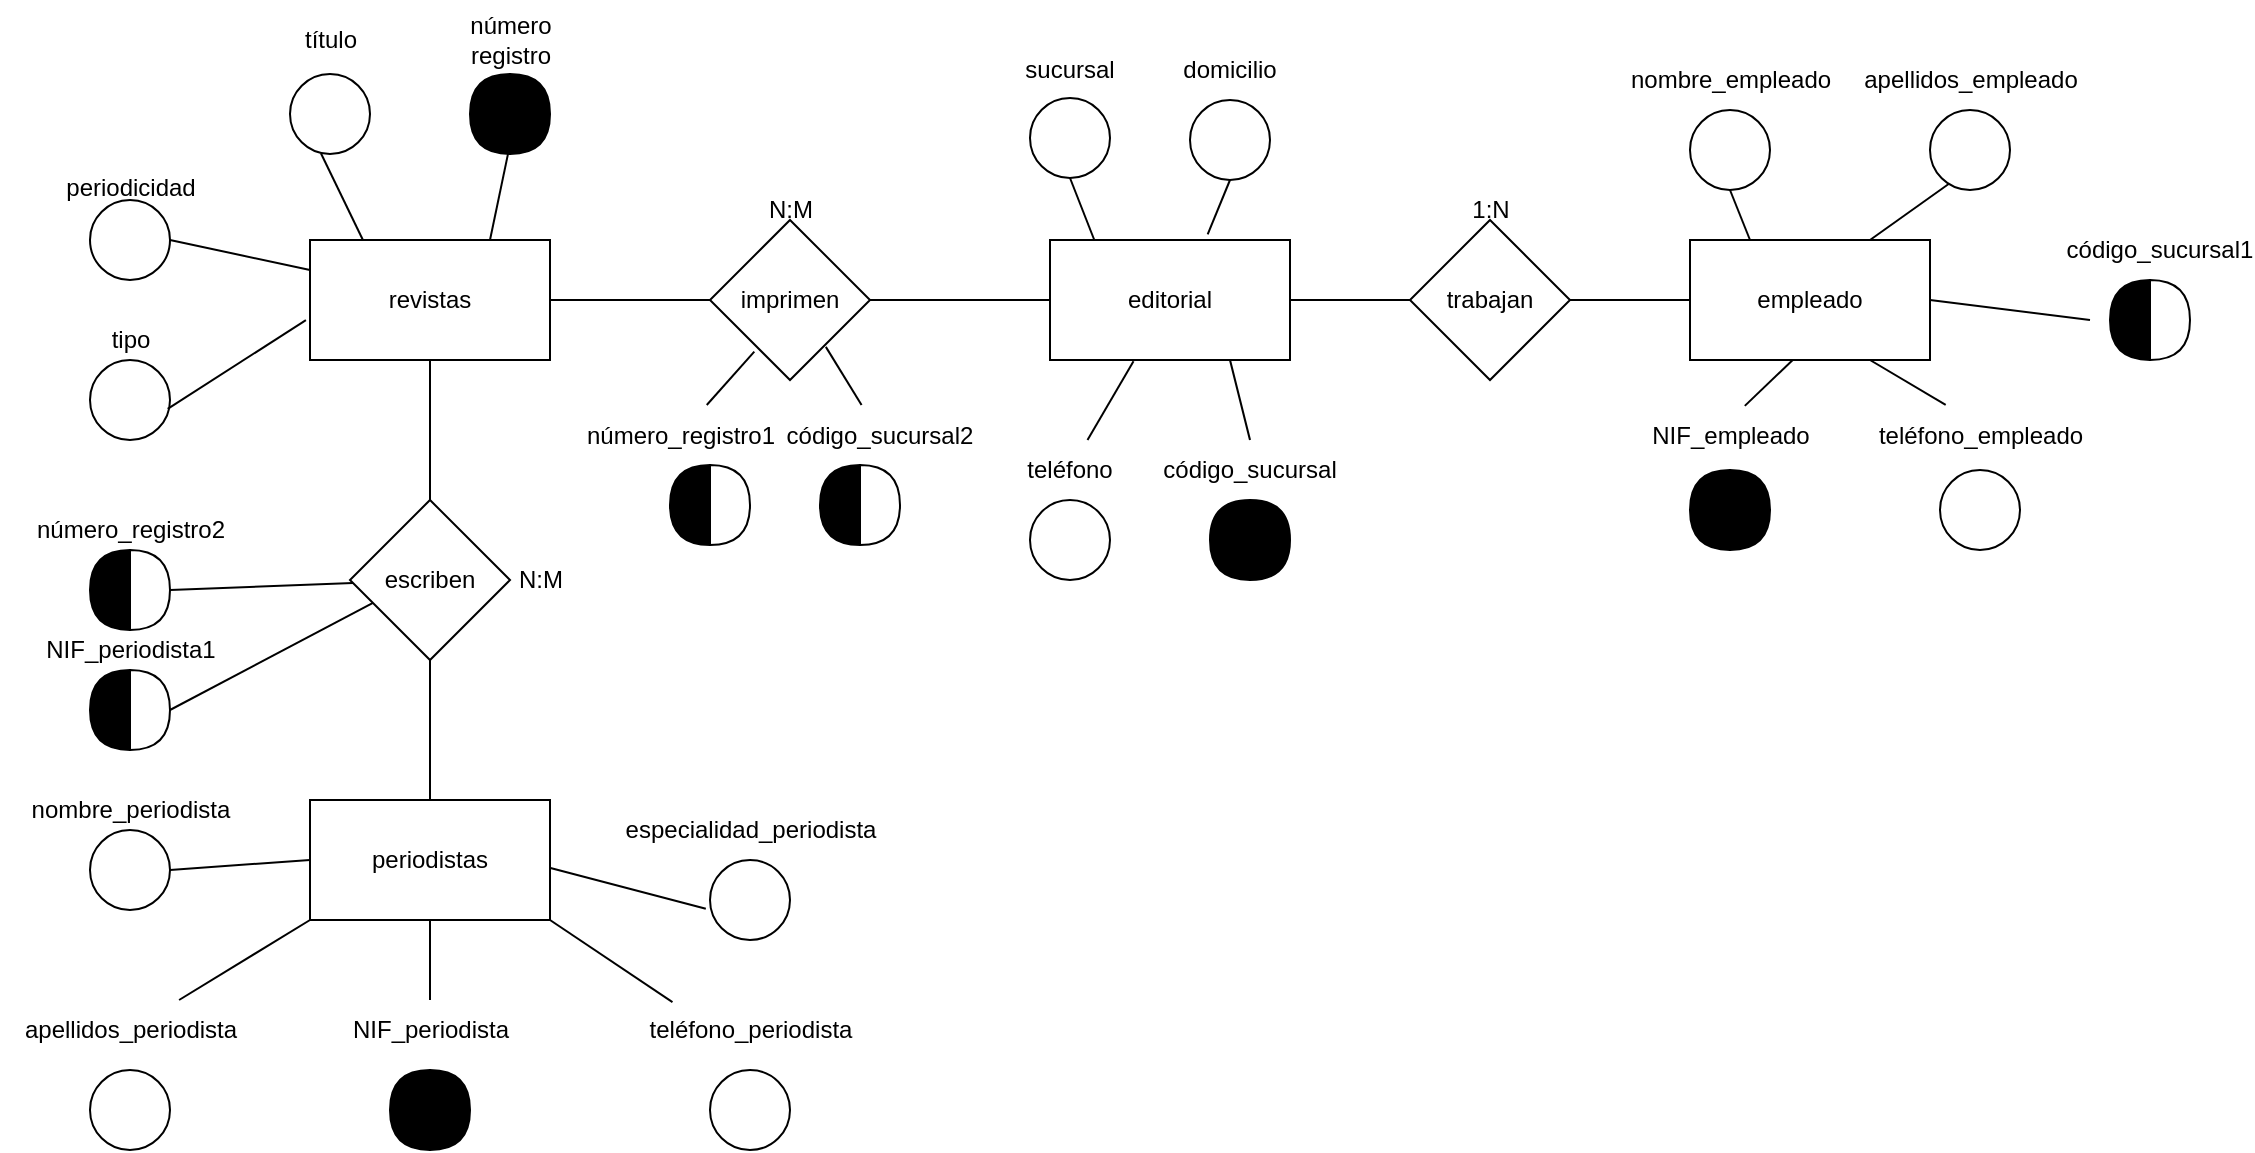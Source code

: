 <mxfile version="20.6.0" type="github">
  <diagram id="zsIvl_btJKAwzBX_ipea" name="Página-1">
    <mxGraphModel dx="2249" dy="794" grid="1" gridSize="10" guides="1" tooltips="1" connect="1" arrows="1" fold="1" page="1" pageScale="1" pageWidth="827" pageHeight="1169" math="0" shadow="0">
      <root>
        <mxCell id="0" />
        <mxCell id="1" parent="0" />
        <mxCell id="BaXSai-w9nqZ_IfBJfG6-1" value="empleado" style="rounded=0;whiteSpace=wrap;html=1;" vertex="1" parent="1">
          <mxGeometry x="720" y="130" width="120" height="60" as="geometry" />
        </mxCell>
        <mxCell id="BaXSai-w9nqZ_IfBJfG6-2" value="editorial" style="rounded=0;whiteSpace=wrap;html=1;" vertex="1" parent="1">
          <mxGeometry x="400" y="130" width="120" height="60" as="geometry" />
        </mxCell>
        <mxCell id="BaXSai-w9nqZ_IfBJfG6-3" value="revistas" style="rounded=0;whiteSpace=wrap;html=1;" vertex="1" parent="1">
          <mxGeometry x="30" y="130" width="120" height="60" as="geometry" />
        </mxCell>
        <mxCell id="BaXSai-w9nqZ_IfBJfG6-4" value="periodistas" style="rounded=0;whiteSpace=wrap;html=1;" vertex="1" parent="1">
          <mxGeometry x="30" y="410" width="120" height="60" as="geometry" />
        </mxCell>
        <mxCell id="BaXSai-w9nqZ_IfBJfG6-5" value="1:N" style="text;html=1;align=center;verticalAlign=middle;resizable=0;points=[];autosize=1;strokeColor=none;fillColor=none;" vertex="1" parent="1">
          <mxGeometry x="600" y="100" width="40" height="30" as="geometry" />
        </mxCell>
        <mxCell id="BaXSai-w9nqZ_IfBJfG6-6" value="trabajan" style="rhombus;whiteSpace=wrap;html=1;" vertex="1" parent="1">
          <mxGeometry x="580" y="120" width="80" height="80" as="geometry" />
        </mxCell>
        <mxCell id="BaXSai-w9nqZ_IfBJfG6-7" value="imprimen" style="rhombus;whiteSpace=wrap;html=1;" vertex="1" parent="1">
          <mxGeometry x="230" y="120" width="80" height="80" as="geometry" />
        </mxCell>
        <mxCell id="BaXSai-w9nqZ_IfBJfG6-8" value="escriben" style="rhombus;whiteSpace=wrap;html=1;" vertex="1" parent="1">
          <mxGeometry x="50" y="260" width="80" height="80" as="geometry" />
        </mxCell>
        <mxCell id="BaXSai-w9nqZ_IfBJfG6-10" value="N:M" style="text;html=1;align=center;verticalAlign=middle;resizable=0;points=[];autosize=1;strokeColor=none;fillColor=none;" vertex="1" parent="1">
          <mxGeometry x="245" y="100" width="50" height="30" as="geometry" />
        </mxCell>
        <mxCell id="BaXSai-w9nqZ_IfBJfG6-11" value="N:M" style="text;html=1;align=center;verticalAlign=middle;resizable=0;points=[];autosize=1;strokeColor=none;fillColor=none;" vertex="1" parent="1">
          <mxGeometry x="120" y="285" width="50" height="30" as="geometry" />
        </mxCell>
        <mxCell id="BaXSai-w9nqZ_IfBJfG6-13" value="" style="endArrow=none;html=1;rounded=0;entryX=0;entryY=0.5;entryDx=0;entryDy=0;exitX=1;exitY=0.5;exitDx=0;exitDy=0;" edge="1" parent="1" source="BaXSai-w9nqZ_IfBJfG6-6" target="BaXSai-w9nqZ_IfBJfG6-1">
          <mxGeometry width="50" height="50" relative="1" as="geometry">
            <mxPoint x="490" y="240" as="sourcePoint" />
            <mxPoint x="540" y="190" as="targetPoint" />
          </mxGeometry>
        </mxCell>
        <mxCell id="BaXSai-w9nqZ_IfBJfG6-14" value="" style="endArrow=none;html=1;rounded=0;entryX=0;entryY=0.5;entryDx=0;entryDy=0;exitX=1;exitY=0.5;exitDx=0;exitDy=0;" edge="1" parent="1" source="BaXSai-w9nqZ_IfBJfG6-2" target="BaXSai-w9nqZ_IfBJfG6-6">
          <mxGeometry width="50" height="50" relative="1" as="geometry">
            <mxPoint x="490" y="240" as="sourcePoint" />
            <mxPoint x="540" y="190" as="targetPoint" />
          </mxGeometry>
        </mxCell>
        <mxCell id="BaXSai-w9nqZ_IfBJfG6-18" value="" style="endArrow=none;html=1;rounded=0;entryX=0;entryY=0.5;entryDx=0;entryDy=0;exitX=1;exitY=0.5;exitDx=0;exitDy=0;" edge="1" parent="1" source="BaXSai-w9nqZ_IfBJfG6-7" target="BaXSai-w9nqZ_IfBJfG6-2">
          <mxGeometry width="50" height="50" relative="1" as="geometry">
            <mxPoint x="490" y="240" as="sourcePoint" />
            <mxPoint x="540" y="190" as="targetPoint" />
          </mxGeometry>
        </mxCell>
        <mxCell id="BaXSai-w9nqZ_IfBJfG6-19" value="" style="endArrow=none;html=1;rounded=0;entryX=0;entryY=0.5;entryDx=0;entryDy=0;exitX=1;exitY=0.5;exitDx=0;exitDy=0;" edge="1" parent="1" source="BaXSai-w9nqZ_IfBJfG6-3" target="BaXSai-w9nqZ_IfBJfG6-7">
          <mxGeometry width="50" height="50" relative="1" as="geometry">
            <mxPoint x="490" y="240" as="sourcePoint" />
            <mxPoint x="540" y="190" as="targetPoint" />
          </mxGeometry>
        </mxCell>
        <mxCell id="BaXSai-w9nqZ_IfBJfG6-20" value="" style="endArrow=none;html=1;rounded=0;exitX=0.5;exitY=0;exitDx=0;exitDy=0;entryX=0.5;entryY=1;entryDx=0;entryDy=0;" edge="1" parent="1" source="BaXSai-w9nqZ_IfBJfG6-8" target="BaXSai-w9nqZ_IfBJfG6-3">
          <mxGeometry width="50" height="50" relative="1" as="geometry">
            <mxPoint x="490" y="240" as="sourcePoint" />
            <mxPoint x="540" y="190" as="targetPoint" />
          </mxGeometry>
        </mxCell>
        <mxCell id="BaXSai-w9nqZ_IfBJfG6-21" value="" style="endArrow=none;html=1;rounded=0;entryX=0.5;entryY=0;entryDx=0;entryDy=0;exitX=0.5;exitY=1;exitDx=0;exitDy=0;" edge="1" parent="1" source="BaXSai-w9nqZ_IfBJfG6-8" target="BaXSai-w9nqZ_IfBJfG6-4">
          <mxGeometry width="50" height="50" relative="1" as="geometry">
            <mxPoint x="490" y="240" as="sourcePoint" />
            <mxPoint x="540" y="190" as="targetPoint" />
          </mxGeometry>
        </mxCell>
        <mxCell id="BaXSai-w9nqZ_IfBJfG6-22" value="sucursal" style="text;html=1;strokeColor=none;fillColor=none;align=center;verticalAlign=middle;whiteSpace=wrap;rounded=0;" vertex="1" parent="1">
          <mxGeometry x="380" y="30" width="60" height="30" as="geometry" />
        </mxCell>
        <mxCell id="BaXSai-w9nqZ_IfBJfG6-23" value="domicilio" style="text;html=1;strokeColor=none;fillColor=none;align=center;verticalAlign=middle;whiteSpace=wrap;rounded=0;" vertex="1" parent="1">
          <mxGeometry x="460" y="30" width="60" height="30" as="geometry" />
        </mxCell>
        <mxCell id="BaXSai-w9nqZ_IfBJfG6-24" value="teléfono" style="text;html=1;strokeColor=none;fillColor=none;align=center;verticalAlign=middle;whiteSpace=wrap;rounded=0;" vertex="1" parent="1">
          <mxGeometry x="380" y="230" width="60" height="30" as="geometry" />
        </mxCell>
        <mxCell id="BaXSai-w9nqZ_IfBJfG6-25" value="código_sucursal" style="text;html=1;strokeColor=none;fillColor=none;align=center;verticalAlign=middle;whiteSpace=wrap;rounded=0;" vertex="1" parent="1">
          <mxGeometry x="470" y="230" width="60" height="30" as="geometry" />
        </mxCell>
        <mxCell id="BaXSai-w9nqZ_IfBJfG6-26" value="nombre_empleado" style="text;html=1;align=center;verticalAlign=middle;resizable=0;points=[];autosize=1;strokeColor=none;fillColor=none;" vertex="1" parent="1">
          <mxGeometry x="680" y="35" width="120" height="30" as="geometry" />
        </mxCell>
        <mxCell id="BaXSai-w9nqZ_IfBJfG6-27" value="apellidos_empleado" style="text;html=1;align=center;verticalAlign=middle;resizable=0;points=[];autosize=1;strokeColor=none;fillColor=none;" vertex="1" parent="1">
          <mxGeometry x="795" y="35" width="130" height="30" as="geometry" />
        </mxCell>
        <mxCell id="BaXSai-w9nqZ_IfBJfG6-28" value="NIF_empleado" style="text;html=1;align=center;verticalAlign=middle;resizable=0;points=[];autosize=1;strokeColor=none;fillColor=none;" vertex="1" parent="1">
          <mxGeometry x="690" y="212.5" width="100" height="30" as="geometry" />
        </mxCell>
        <mxCell id="BaXSai-w9nqZ_IfBJfG6-29" value="teléfono_empleado" style="text;html=1;align=center;verticalAlign=middle;resizable=0;points=[];autosize=1;strokeColor=none;fillColor=none;" vertex="1" parent="1">
          <mxGeometry x="800" y="212.5" width="130" height="30" as="geometry" />
        </mxCell>
        <mxCell id="BaXSai-w9nqZ_IfBJfG6-30" value="título" style="text;html=1;align=center;verticalAlign=middle;resizable=0;points=[];autosize=1;strokeColor=none;fillColor=none;" vertex="1" parent="1">
          <mxGeometry x="15" y="15" width="50" height="30" as="geometry" />
        </mxCell>
        <mxCell id="BaXSai-w9nqZ_IfBJfG6-31" value="número&lt;br&gt;registro" style="text;html=1;align=center;verticalAlign=middle;resizable=0;points=[];autosize=1;strokeColor=none;fillColor=none;" vertex="1" parent="1">
          <mxGeometry x="100" y="10" width="60" height="40" as="geometry" />
        </mxCell>
        <mxCell id="BaXSai-w9nqZ_IfBJfG6-32" value="periodicidad" style="text;html=1;align=center;verticalAlign=middle;resizable=0;points=[];autosize=1;strokeColor=none;fillColor=none;" vertex="1" parent="1">
          <mxGeometry x="-105" y="89" width="90" height="30" as="geometry" />
        </mxCell>
        <mxCell id="BaXSai-w9nqZ_IfBJfG6-33" value="tipo" style="text;html=1;align=center;verticalAlign=middle;resizable=0;points=[];autosize=1;strokeColor=none;fillColor=none;" vertex="1" parent="1">
          <mxGeometry x="-80" y="165" width="40" height="30" as="geometry" />
        </mxCell>
        <mxCell id="BaXSai-w9nqZ_IfBJfG6-34" value="nombre_periodista" style="text;html=1;align=center;verticalAlign=middle;resizable=0;points=[];autosize=1;strokeColor=none;fillColor=none;" vertex="1" parent="1">
          <mxGeometry x="-120" y="400" width="120" height="30" as="geometry" />
        </mxCell>
        <mxCell id="BaXSai-w9nqZ_IfBJfG6-35" value="apellidos_periodista" style="text;html=1;align=center;verticalAlign=middle;resizable=0;points=[];autosize=1;strokeColor=none;fillColor=none;" vertex="1" parent="1">
          <mxGeometry x="-125" y="510" width="130" height="30" as="geometry" />
        </mxCell>
        <mxCell id="BaXSai-w9nqZ_IfBJfG6-36" value="NIF_periodista" style="text;html=1;align=center;verticalAlign=middle;resizable=0;points=[];autosize=1;strokeColor=none;fillColor=none;" vertex="1" parent="1">
          <mxGeometry x="40" y="510" width="100" height="30" as="geometry" />
        </mxCell>
        <mxCell id="BaXSai-w9nqZ_IfBJfG6-37" value="teléfono_periodista" style="text;html=1;align=center;verticalAlign=middle;resizable=0;points=[];autosize=1;strokeColor=none;fillColor=none;" vertex="1" parent="1">
          <mxGeometry x="190" y="510" width="120" height="30" as="geometry" />
        </mxCell>
        <mxCell id="BaXSai-w9nqZ_IfBJfG6-38" value="especialidad_periodista" style="text;html=1;align=center;verticalAlign=middle;resizable=0;points=[];autosize=1;strokeColor=none;fillColor=none;" vertex="1" parent="1">
          <mxGeometry x="175" y="410" width="150" height="30" as="geometry" />
        </mxCell>
        <mxCell id="BaXSai-w9nqZ_IfBJfG6-58" value="" style="group" vertex="1" connectable="0" parent="1">
          <mxGeometry x="720" y="245" width="40" height="40" as="geometry" />
        </mxCell>
        <mxCell id="BaXSai-w9nqZ_IfBJfG6-47" value="" style="shape=or;whiteSpace=wrap;html=1;fillColor=#000000;gradientColor=none;gradientDirection=east;" vertex="1" parent="BaXSai-w9nqZ_IfBJfG6-58">
          <mxGeometry x="20" width="20" height="40" as="geometry" />
        </mxCell>
        <mxCell id="BaXSai-w9nqZ_IfBJfG6-48" value="" style="shape=or;whiteSpace=wrap;html=1;fillColor=#000000;gradientColor=none;gradientDirection=east;rotation=-180;" vertex="1" parent="BaXSai-w9nqZ_IfBJfG6-58">
          <mxGeometry width="20" height="40" as="geometry" />
        </mxCell>
        <mxCell id="BaXSai-w9nqZ_IfBJfG6-67" value="" style="group" vertex="1" connectable="0" parent="1">
          <mxGeometry x="480" y="260" width="40" height="40" as="geometry" />
        </mxCell>
        <mxCell id="BaXSai-w9nqZ_IfBJfG6-68" value="" style="shape=or;whiteSpace=wrap;html=1;fillColor=#000000;gradientColor=none;gradientDirection=east;" vertex="1" parent="BaXSai-w9nqZ_IfBJfG6-67">
          <mxGeometry x="20" width="20" height="40" as="geometry" />
        </mxCell>
        <mxCell id="BaXSai-w9nqZ_IfBJfG6-69" value="" style="shape=or;whiteSpace=wrap;html=1;fillColor=#000000;gradientColor=none;gradientDirection=east;rotation=-180;" vertex="1" parent="BaXSai-w9nqZ_IfBJfG6-67">
          <mxGeometry width="20" height="40" as="geometry" />
        </mxCell>
        <mxCell id="BaXSai-w9nqZ_IfBJfG6-85" value="" style="group" vertex="1" connectable="0" parent="1">
          <mxGeometry x="110" y="47" width="40" height="40" as="geometry" />
        </mxCell>
        <mxCell id="BaXSai-w9nqZ_IfBJfG6-86" value="" style="shape=or;whiteSpace=wrap;html=1;fillColor=#000000;gradientColor=none;gradientDirection=east;" vertex="1" parent="BaXSai-w9nqZ_IfBJfG6-85">
          <mxGeometry x="20" width="20" height="40" as="geometry" />
        </mxCell>
        <mxCell id="BaXSai-w9nqZ_IfBJfG6-87" value="" style="shape=or;whiteSpace=wrap;html=1;fillColor=#000000;gradientColor=none;gradientDirection=east;rotation=-180;" vertex="1" parent="BaXSai-w9nqZ_IfBJfG6-85">
          <mxGeometry width="20" height="40" as="geometry" />
        </mxCell>
        <mxCell id="BaXSai-w9nqZ_IfBJfG6-97" value="" style="ellipse;whiteSpace=wrap;html=1;aspect=fixed;fillColor=#FFFFFF;gradientColor=none;gradientDirection=east;" vertex="1" parent="1">
          <mxGeometry x="720" y="65" width="40" height="40" as="geometry" />
        </mxCell>
        <mxCell id="BaXSai-w9nqZ_IfBJfG6-98" value="" style="ellipse;whiteSpace=wrap;html=1;aspect=fixed;fillColor=#FFFFFF;gradientColor=none;gradientDirection=east;" vertex="1" parent="1">
          <mxGeometry x="840" y="65" width="40" height="40" as="geometry" />
        </mxCell>
        <mxCell id="BaXSai-w9nqZ_IfBJfG6-99" value="" style="ellipse;whiteSpace=wrap;html=1;aspect=fixed;fillColor=#FFFFFF;gradientColor=none;gradientDirection=east;" vertex="1" parent="1">
          <mxGeometry x="845" y="245" width="40" height="40" as="geometry" />
        </mxCell>
        <mxCell id="BaXSai-w9nqZ_IfBJfG6-100" value="" style="group" vertex="1" connectable="0" parent="1">
          <mxGeometry x="930" y="150" width="40" height="40" as="geometry" />
        </mxCell>
        <mxCell id="BaXSai-w9nqZ_IfBJfG6-101" value="" style="shape=or;whiteSpace=wrap;html=1;fillColor=default;gradientColor=none;gradientDirection=east;" vertex="1" parent="BaXSai-w9nqZ_IfBJfG6-100">
          <mxGeometry x="20" width="20" height="40" as="geometry" />
        </mxCell>
        <mxCell id="BaXSai-w9nqZ_IfBJfG6-102" value="" style="shape=or;whiteSpace=wrap;html=1;fillColor=#000000;gradientColor=none;gradientDirection=east;rotation=-180;" vertex="1" parent="BaXSai-w9nqZ_IfBJfG6-100">
          <mxGeometry width="20" height="40" as="geometry" />
        </mxCell>
        <mxCell id="BaXSai-w9nqZ_IfBJfG6-103" value="código_sucursal1" style="text;html=1;strokeColor=none;fillColor=none;align=center;verticalAlign=middle;whiteSpace=wrap;rounded=0;" vertex="1" parent="1">
          <mxGeometry x="925" y="120" width="60" height="30" as="geometry" />
        </mxCell>
        <mxCell id="BaXSai-w9nqZ_IfBJfG6-104" value="" style="ellipse;whiteSpace=wrap;html=1;aspect=fixed;fillColor=#FFFFFF;gradientColor=none;gradientDirection=east;" vertex="1" parent="1">
          <mxGeometry x="390" y="59" width="40" height="40" as="geometry" />
        </mxCell>
        <mxCell id="BaXSai-w9nqZ_IfBJfG6-105" value="" style="ellipse;whiteSpace=wrap;html=1;aspect=fixed;fillColor=#FFFFFF;gradientColor=none;gradientDirection=east;" vertex="1" parent="1">
          <mxGeometry x="470" y="60" width="40" height="40" as="geometry" />
        </mxCell>
        <mxCell id="BaXSai-w9nqZ_IfBJfG6-106" value="" style="ellipse;whiteSpace=wrap;html=1;aspect=fixed;fillColor=#FFFFFF;gradientColor=none;gradientDirection=east;" vertex="1" parent="1">
          <mxGeometry x="390" y="260" width="40" height="40" as="geometry" />
        </mxCell>
        <mxCell id="BaXSai-w9nqZ_IfBJfG6-107" value="" style="ellipse;whiteSpace=wrap;html=1;aspect=fixed;fillColor=#FFFFFF;gradientColor=none;gradientDirection=east;" vertex="1" parent="1">
          <mxGeometry x="20" y="47" width="40" height="40" as="geometry" />
        </mxCell>
        <mxCell id="BaXSai-w9nqZ_IfBJfG6-108" value="" style="ellipse;whiteSpace=wrap;html=1;aspect=fixed;fillColor=#FFFFFF;gradientColor=none;gradientDirection=east;" vertex="1" parent="1">
          <mxGeometry x="-80" y="110" width="40" height="40" as="geometry" />
        </mxCell>
        <mxCell id="BaXSai-w9nqZ_IfBJfG6-109" value="" style="ellipse;whiteSpace=wrap;html=1;aspect=fixed;fillColor=#FFFFFF;gradientColor=none;gradientDirection=east;" vertex="1" parent="1">
          <mxGeometry x="-80" y="190" width="40" height="40" as="geometry" />
        </mxCell>
        <mxCell id="BaXSai-w9nqZ_IfBJfG6-114" value="" style="group" vertex="1" connectable="0" parent="1">
          <mxGeometry x="210" y="225" width="70" height="40" as="geometry" />
        </mxCell>
        <mxCell id="BaXSai-w9nqZ_IfBJfG6-115" value="" style="shape=or;whiteSpace=wrap;html=1;fillColor=default;gradientColor=none;gradientDirection=east;" vertex="1" parent="BaXSai-w9nqZ_IfBJfG6-114">
          <mxGeometry x="20" y="17.5" width="20" height="40" as="geometry" />
        </mxCell>
        <mxCell id="BaXSai-w9nqZ_IfBJfG6-116" value="" style="shape=or;whiteSpace=wrap;html=1;fillColor=#000000;gradientColor=none;gradientDirection=east;rotation=-180;" vertex="1" parent="BaXSai-w9nqZ_IfBJfG6-114">
          <mxGeometry y="17.5" width="20" height="40" as="geometry" />
        </mxCell>
        <mxCell id="BaXSai-w9nqZ_IfBJfG6-117" value="" style="group" vertex="1" connectable="0" parent="1">
          <mxGeometry x="285" y="242.5" width="40" height="40" as="geometry" />
        </mxCell>
        <mxCell id="BaXSai-w9nqZ_IfBJfG6-118" value="" style="shape=or;whiteSpace=wrap;html=1;fillColor=default;gradientColor=none;gradientDirection=east;" vertex="1" parent="BaXSai-w9nqZ_IfBJfG6-117">
          <mxGeometry x="20" width="20" height="40" as="geometry" />
        </mxCell>
        <mxCell id="BaXSai-w9nqZ_IfBJfG6-119" value="" style="shape=or;whiteSpace=wrap;html=1;fillColor=#000000;gradientColor=none;gradientDirection=east;rotation=-180;" vertex="1" parent="BaXSai-w9nqZ_IfBJfG6-117">
          <mxGeometry width="20" height="40" as="geometry" />
        </mxCell>
        <mxCell id="BaXSai-w9nqZ_IfBJfG6-120" value="código_sucursal2" style="text;html=1;strokeColor=none;fillColor=none;align=center;verticalAlign=middle;whiteSpace=wrap;rounded=0;" vertex="1" parent="1">
          <mxGeometry x="285" y="212.5" width="60" height="30" as="geometry" />
        </mxCell>
        <mxCell id="BaXSai-w9nqZ_IfBJfG6-123" value="" style="ellipse;whiteSpace=wrap;html=1;aspect=fixed;fillColor=#FFFFFF;gradientColor=none;gradientDirection=east;" vertex="1" parent="1">
          <mxGeometry x="-80" y="425" width="40" height="40" as="geometry" />
        </mxCell>
        <mxCell id="BaXSai-w9nqZ_IfBJfG6-124" value="" style="ellipse;whiteSpace=wrap;html=1;aspect=fixed;fillColor=#FFFFFF;gradientColor=none;gradientDirection=east;" vertex="1" parent="1">
          <mxGeometry x="-80" y="545" width="40" height="40" as="geometry" />
        </mxCell>
        <mxCell id="BaXSai-w9nqZ_IfBJfG6-125" value="" style="ellipse;whiteSpace=wrap;html=1;aspect=fixed;fillColor=#FFFFFF;gradientColor=none;gradientDirection=east;" vertex="1" parent="1">
          <mxGeometry x="230" y="545" width="40" height="40" as="geometry" />
        </mxCell>
        <mxCell id="BaXSai-w9nqZ_IfBJfG6-126" value="" style="ellipse;whiteSpace=wrap;html=1;aspect=fixed;fillColor=#FFFFFF;gradientColor=none;gradientDirection=east;" vertex="1" parent="1">
          <mxGeometry x="230" y="440" width="40" height="40" as="geometry" />
        </mxCell>
        <mxCell id="BaXSai-w9nqZ_IfBJfG6-132" value="" style="group" vertex="1" connectable="0" parent="1">
          <mxGeometry x="70" y="545" width="40" height="40" as="geometry" />
        </mxCell>
        <mxCell id="BaXSai-w9nqZ_IfBJfG6-133" value="" style="shape=or;whiteSpace=wrap;html=1;fillColor=#000000;gradientColor=none;gradientDirection=east;" vertex="1" parent="BaXSai-w9nqZ_IfBJfG6-132">
          <mxGeometry x="20" width="20" height="40" as="geometry" />
        </mxCell>
        <mxCell id="BaXSai-w9nqZ_IfBJfG6-134" value="" style="shape=or;whiteSpace=wrap;html=1;fillColor=#000000;gradientColor=none;gradientDirection=east;rotation=-180;" vertex="1" parent="BaXSai-w9nqZ_IfBJfG6-132">
          <mxGeometry width="20" height="40" as="geometry" />
        </mxCell>
        <mxCell id="BaXSai-w9nqZ_IfBJfG6-135" value="número_registro2" style="text;html=1;align=center;verticalAlign=middle;resizable=0;points=[];autosize=1;strokeColor=none;fillColor=none;" vertex="1" parent="1">
          <mxGeometry x="-120" y="260" width="120" height="30" as="geometry" />
        </mxCell>
        <mxCell id="BaXSai-w9nqZ_IfBJfG6-141" value="NIF_periodista1" style="text;html=1;align=center;verticalAlign=middle;resizable=0;points=[];autosize=1;strokeColor=none;fillColor=none;" vertex="1" parent="1">
          <mxGeometry x="-115" y="320" width="110" height="30" as="geometry" />
        </mxCell>
        <mxCell id="BaXSai-w9nqZ_IfBJfG6-137" value="" style="shape=or;whiteSpace=wrap;html=1;fillColor=default;gradientColor=none;gradientDirection=east;" vertex="1" parent="1">
          <mxGeometry x="-60" y="285" width="20" height="40" as="geometry" />
        </mxCell>
        <mxCell id="BaXSai-w9nqZ_IfBJfG6-138" value="" style="shape=or;whiteSpace=wrap;html=1;fillColor=#000000;gradientColor=none;gradientDirection=east;rotation=-180;" vertex="1" parent="1">
          <mxGeometry x="-80" y="285" width="20" height="40" as="geometry" />
        </mxCell>
        <mxCell id="BaXSai-w9nqZ_IfBJfG6-143" value="" style="shape=or;whiteSpace=wrap;html=1;fillColor=default;gradientColor=none;gradientDirection=east;" vertex="1" parent="1">
          <mxGeometry x="-60" y="345" width="20" height="40" as="geometry" />
        </mxCell>
        <mxCell id="BaXSai-w9nqZ_IfBJfG6-144" value="" style="shape=or;whiteSpace=wrap;html=1;fillColor=#000000;gradientColor=none;gradientDirection=east;rotation=-180;" vertex="1" parent="1">
          <mxGeometry x="-80" y="345" width="20" height="40" as="geometry" />
        </mxCell>
        <mxCell id="BaXSai-w9nqZ_IfBJfG6-110" value="número_registro1" style="text;html=1;align=center;verticalAlign=middle;resizable=0;points=[];autosize=1;strokeColor=none;fillColor=none;" vertex="1" parent="1">
          <mxGeometry x="155" y="212.5" width="120" height="30" as="geometry" />
        </mxCell>
        <mxCell id="BaXSai-w9nqZ_IfBJfG6-151" value="" style="endArrow=none;html=1;rounded=0;entryX=0.5;entryY=1;entryDx=0;entryDy=0;exitX=0.185;exitY=0.002;exitDx=0;exitDy=0;exitPerimeter=0;" edge="1" parent="1" source="BaXSai-w9nqZ_IfBJfG6-2" target="BaXSai-w9nqZ_IfBJfG6-104">
          <mxGeometry width="50" height="50" relative="1" as="geometry">
            <mxPoint x="420" y="160" as="sourcePoint" />
            <mxPoint x="470" y="110" as="targetPoint" />
          </mxGeometry>
        </mxCell>
        <mxCell id="BaXSai-w9nqZ_IfBJfG6-152" value="" style="endArrow=none;html=1;rounded=0;entryX=0.5;entryY=1;entryDx=0;entryDy=0;exitX=0.657;exitY=-0.046;exitDx=0;exitDy=0;exitPerimeter=0;" edge="1" parent="1" source="BaXSai-w9nqZ_IfBJfG6-2" target="BaXSai-w9nqZ_IfBJfG6-105">
          <mxGeometry width="50" height="50" relative="1" as="geometry">
            <mxPoint x="432.2" y="140.12" as="sourcePoint" />
            <mxPoint x="420" y="109" as="targetPoint" />
          </mxGeometry>
        </mxCell>
        <mxCell id="BaXSai-w9nqZ_IfBJfG6-153" value="" style="endArrow=none;html=1;rounded=0;entryX=0.75;entryY=1;entryDx=0;entryDy=0;exitX=0.5;exitY=0;exitDx=0;exitDy=0;" edge="1" parent="1" source="BaXSai-w9nqZ_IfBJfG6-25" target="BaXSai-w9nqZ_IfBJfG6-2">
          <mxGeometry width="50" height="50" relative="1" as="geometry">
            <mxPoint x="488.84" y="137.24" as="sourcePoint" />
            <mxPoint x="500.0" y="110" as="targetPoint" />
          </mxGeometry>
        </mxCell>
        <mxCell id="BaXSai-w9nqZ_IfBJfG6-154" value="" style="endArrow=none;html=1;rounded=0;entryX=0.348;entryY=1.01;entryDx=0;entryDy=0;entryPerimeter=0;" edge="1" parent="1" source="BaXSai-w9nqZ_IfBJfG6-24" target="BaXSai-w9nqZ_IfBJfG6-2">
          <mxGeometry width="50" height="50" relative="1" as="geometry">
            <mxPoint x="510.0" y="240" as="sourcePoint" />
            <mxPoint x="500.0" y="200" as="targetPoint" />
          </mxGeometry>
        </mxCell>
        <mxCell id="BaXSai-w9nqZ_IfBJfG6-155" value="" style="endArrow=none;html=1;rounded=0;entryX=0.25;entryY=0;entryDx=0;entryDy=0;exitX=0.5;exitY=1;exitDx=0;exitDy=0;" edge="1" parent="1" source="BaXSai-w9nqZ_IfBJfG6-97" target="BaXSai-w9nqZ_IfBJfG6-1">
          <mxGeometry width="50" height="50" relative="1" as="geometry">
            <mxPoint x="740" y="220" as="sourcePoint" />
            <mxPoint x="790" y="170" as="targetPoint" />
          </mxGeometry>
        </mxCell>
        <mxCell id="BaXSai-w9nqZ_IfBJfG6-156" value="" style="endArrow=none;html=1;rounded=0;entryX=0.75;entryY=0;entryDx=0;entryDy=0;exitX=0.233;exitY=0.925;exitDx=0;exitDy=0;exitPerimeter=0;" edge="1" parent="1" source="BaXSai-w9nqZ_IfBJfG6-98" target="BaXSai-w9nqZ_IfBJfG6-1">
          <mxGeometry width="50" height="50" relative="1" as="geometry">
            <mxPoint x="750" y="115" as="sourcePoint" />
            <mxPoint x="760" y="140.0" as="targetPoint" />
          </mxGeometry>
        </mxCell>
        <mxCell id="BaXSai-w9nqZ_IfBJfG6-157" value="" style="endArrow=none;html=1;rounded=0;entryX=0.75;entryY=1;entryDx=0;entryDy=0;exitX=0.368;exitY=-0.001;exitDx=0;exitDy=0;exitPerimeter=0;" edge="1" parent="1" source="BaXSai-w9nqZ_IfBJfG6-29" target="BaXSai-w9nqZ_IfBJfG6-1">
          <mxGeometry width="50" height="50" relative="1" as="geometry">
            <mxPoint x="859.32" y="112.0" as="sourcePoint" />
            <mxPoint x="820" y="140.0" as="targetPoint" />
          </mxGeometry>
        </mxCell>
        <mxCell id="BaXSai-w9nqZ_IfBJfG6-158" value="" style="endArrow=none;html=1;rounded=0;entryX=0.427;entryY=1.002;entryDx=0;entryDy=0;exitX=0.574;exitY=0.015;exitDx=0;exitDy=0;exitPerimeter=0;entryPerimeter=0;" edge="1" parent="1" source="BaXSai-w9nqZ_IfBJfG6-28" target="BaXSai-w9nqZ_IfBJfG6-1">
          <mxGeometry width="50" height="50" relative="1" as="geometry">
            <mxPoint x="857.84" y="222.47" as="sourcePoint" />
            <mxPoint x="820" y="200" as="targetPoint" />
          </mxGeometry>
        </mxCell>
        <mxCell id="BaXSai-w9nqZ_IfBJfG6-159" value="" style="endArrow=none;html=1;rounded=0;entryX=1;entryY=0.5;entryDx=0;entryDy=0;" edge="1" parent="1" target="BaXSai-w9nqZ_IfBJfG6-1">
          <mxGeometry width="50" height="50" relative="1" as="geometry">
            <mxPoint x="920" y="170" as="sourcePoint" />
            <mxPoint x="781.24" y="200.12" as="targetPoint" />
          </mxGeometry>
        </mxCell>
        <mxCell id="BaXSai-w9nqZ_IfBJfG6-160" value="" style="endArrow=none;html=1;rounded=0;entryX=0.277;entryY=0.823;entryDx=0;entryDy=0;entryPerimeter=0;" edge="1" parent="1" source="BaXSai-w9nqZ_IfBJfG6-110" target="BaXSai-w9nqZ_IfBJfG6-7">
          <mxGeometry width="50" height="50" relative="1" as="geometry">
            <mxPoint x="220" y="240" as="sourcePoint" />
            <mxPoint x="270" y="190" as="targetPoint" />
          </mxGeometry>
        </mxCell>
        <mxCell id="BaXSai-w9nqZ_IfBJfG6-161" value="" style="endArrow=none;html=1;rounded=0;entryX=0.724;entryY=0.793;entryDx=0;entryDy=0;entryPerimeter=0;" edge="1" parent="1" source="BaXSai-w9nqZ_IfBJfG6-120" target="BaXSai-w9nqZ_IfBJfG6-7">
          <mxGeometry width="50" height="50" relative="1" as="geometry">
            <mxPoint x="222.72" y="222.95" as="sourcePoint" />
            <mxPoint x="262.16" y="195.84" as="targetPoint" />
          </mxGeometry>
        </mxCell>
        <mxCell id="BaXSai-w9nqZ_IfBJfG6-162" value="" style="endArrow=none;html=1;rounded=0;entryX=0.388;entryY=0.994;entryDx=0;entryDy=0;entryPerimeter=0;exitX=0.221;exitY=0.002;exitDx=0;exitDy=0;exitPerimeter=0;" edge="1" parent="1" source="BaXSai-w9nqZ_IfBJfG6-3" target="BaXSai-w9nqZ_IfBJfG6-107">
          <mxGeometry width="50" height="50" relative="1" as="geometry">
            <mxPoint x="40" y="140" as="sourcePoint" />
            <mxPoint x="90" y="90" as="targetPoint" />
          </mxGeometry>
        </mxCell>
        <mxCell id="BaXSai-w9nqZ_IfBJfG6-163" value="" style="endArrow=none;html=1;rounded=0;entryX=-0.033;entryY=0.958;entryDx=0;entryDy=0;entryPerimeter=0;exitX=0.75;exitY=0;exitDx=0;exitDy=0;" edge="1" parent="1" source="BaXSai-w9nqZ_IfBJfG6-3" target="BaXSai-w9nqZ_IfBJfG6-86">
          <mxGeometry width="50" height="50" relative="1" as="geometry">
            <mxPoint x="66.52" y="140.12" as="sourcePoint" />
            <mxPoint x="45.52" y="96.76" as="targetPoint" />
          </mxGeometry>
        </mxCell>
        <mxCell id="BaXSai-w9nqZ_IfBJfG6-164" value="" style="endArrow=none;html=1;rounded=0;entryX=1;entryY=0.5;entryDx=0;entryDy=0;exitX=0;exitY=0.25;exitDx=0;exitDy=0;" edge="1" parent="1" source="BaXSai-w9nqZ_IfBJfG6-3" target="BaXSai-w9nqZ_IfBJfG6-108">
          <mxGeometry width="50" height="50" relative="1" as="geometry">
            <mxPoint x="130" y="140.0" as="sourcePoint" />
            <mxPoint x="139.34" y="95.32" as="targetPoint" />
          </mxGeometry>
        </mxCell>
        <mxCell id="BaXSai-w9nqZ_IfBJfG6-165" value="" style="endArrow=none;html=1;rounded=0;entryX=0.971;entryY=0.61;entryDx=0;entryDy=0;entryPerimeter=0;exitX=-0.017;exitY=0.668;exitDx=0;exitDy=0;exitPerimeter=0;" edge="1" parent="1" source="BaXSai-w9nqZ_IfBJfG6-3" target="BaXSai-w9nqZ_IfBJfG6-109">
          <mxGeometry width="50" height="50" relative="1" as="geometry">
            <mxPoint x="40" y="155" as="sourcePoint" />
            <mxPoint x="-26.4" y="140.08" as="targetPoint" />
          </mxGeometry>
        </mxCell>
        <mxCell id="BaXSai-w9nqZ_IfBJfG6-166" value="" style="endArrow=none;html=1;rounded=0;entryX=1;entryY=0.5;entryDx=0;entryDy=0;entryPerimeter=0;" edge="1" parent="1" source="BaXSai-w9nqZ_IfBJfG6-8" target="BaXSai-w9nqZ_IfBJfG6-137">
          <mxGeometry width="50" height="50" relative="1" as="geometry">
            <mxPoint x="37.96" y="180.08" as="sourcePoint" />
            <mxPoint x="-31.16" y="224.4" as="targetPoint" />
          </mxGeometry>
        </mxCell>
        <mxCell id="BaXSai-w9nqZ_IfBJfG6-167" value="" style="endArrow=none;html=1;rounded=0;entryX=1;entryY=0.5;entryDx=0;entryDy=0;entryPerimeter=0;" edge="1" parent="1" target="BaXSai-w9nqZ_IfBJfG6-143">
          <mxGeometry width="50" height="50" relative="1" as="geometry">
            <mxPoint x="61.481" y="311.481" as="sourcePoint" />
            <mxPoint x="-30" y="315" as="targetPoint" />
          </mxGeometry>
        </mxCell>
        <mxCell id="BaXSai-w9nqZ_IfBJfG6-168" value="" style="endArrow=none;html=1;rounded=0;entryX=1;entryY=0.5;entryDx=0;entryDy=0;exitX=0;exitY=0.5;exitDx=0;exitDy=0;" edge="1" parent="1" source="BaXSai-w9nqZ_IfBJfG6-4" target="BaXSai-w9nqZ_IfBJfG6-123">
          <mxGeometry width="50" height="50" relative="1" as="geometry">
            <mxPoint x="71.481" y="321.481" as="sourcePoint" />
            <mxPoint x="-20" y="325" as="targetPoint" />
          </mxGeometry>
        </mxCell>
        <mxCell id="BaXSai-w9nqZ_IfBJfG6-169" value="" style="endArrow=none;html=1;rounded=0;exitX=0;exitY=1;exitDx=0;exitDy=0;" edge="1" parent="1" source="BaXSai-w9nqZ_IfBJfG6-4" target="BaXSai-w9nqZ_IfBJfG6-35">
          <mxGeometry width="50" height="50" relative="1" as="geometry">
            <mxPoint x="37" y="447.72" as="sourcePoint" />
            <mxPoint x="-30.0" y="455" as="targetPoint" />
          </mxGeometry>
        </mxCell>
        <mxCell id="BaXSai-w9nqZ_IfBJfG6-170" value="" style="endArrow=none;html=1;rounded=0;exitX=0.5;exitY=1;exitDx=0;exitDy=0;" edge="1" parent="1" source="BaXSai-w9nqZ_IfBJfG6-4" target="BaXSai-w9nqZ_IfBJfG6-36">
          <mxGeometry width="50" height="50" relative="1" as="geometry">
            <mxPoint x="40" y="450" as="sourcePoint" />
            <mxPoint x="-30.0" y="455" as="targetPoint" />
          </mxGeometry>
        </mxCell>
        <mxCell id="BaXSai-w9nqZ_IfBJfG6-171" value="" style="endArrow=none;html=1;rounded=0;entryX=0.177;entryY=0.035;entryDx=0;entryDy=0;exitX=1;exitY=1;exitDx=0;exitDy=0;entryPerimeter=0;" edge="1" parent="1" source="BaXSai-w9nqZ_IfBJfG6-4" target="BaXSai-w9nqZ_IfBJfG6-37">
          <mxGeometry width="50" height="50" relative="1" as="geometry">
            <mxPoint x="50" y="460" as="sourcePoint" />
            <mxPoint x="-20.0" y="465" as="targetPoint" />
          </mxGeometry>
        </mxCell>
        <mxCell id="BaXSai-w9nqZ_IfBJfG6-172" value="" style="endArrow=none;html=1;rounded=0;entryX=-0.052;entryY=0.61;entryDx=0;entryDy=0;exitX=0.998;exitY=0.565;exitDx=0;exitDy=0;entryPerimeter=0;exitPerimeter=0;" edge="1" parent="1" source="BaXSai-w9nqZ_IfBJfG6-4" target="BaXSai-w9nqZ_IfBJfG6-126">
          <mxGeometry width="50" height="50" relative="1" as="geometry">
            <mxPoint x="160" y="480" as="sourcePoint" />
            <mxPoint x="221.24" y="521.05" as="targetPoint" />
          </mxGeometry>
        </mxCell>
      </root>
    </mxGraphModel>
  </diagram>
</mxfile>
